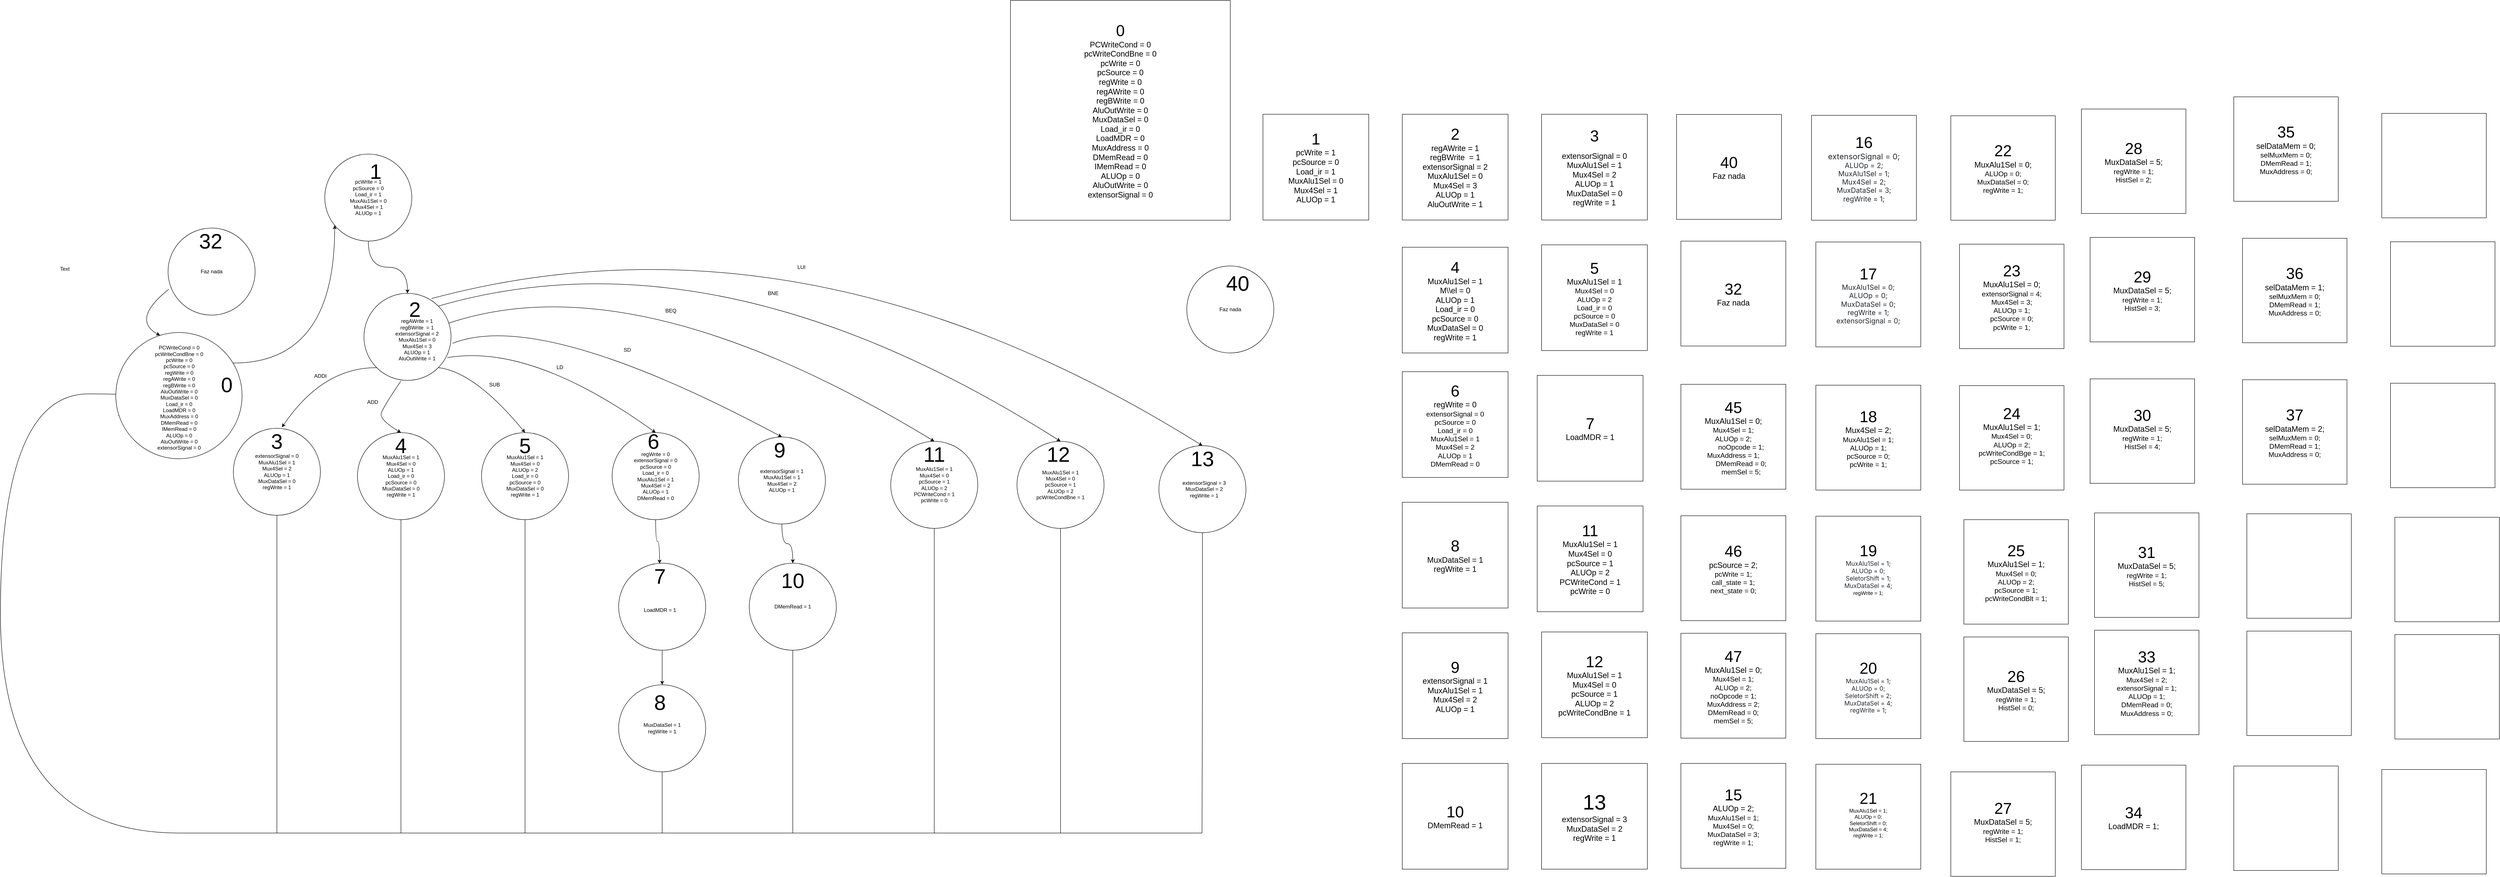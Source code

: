 <mxfile version="12.0.2" type="github" pages="1"><diagram id="GfeI7cuvr8lTpVwYaljc" name="Page-1"><mxGraphModel dx="21137" dy="20538" grid="1" gridSize="10" guides="1" tooltips="1" connect="1" arrows="1" fold="1" page="1" pageScale="1" pageWidth="10000" pageHeight="10000" math="0" shadow="0"><root><mxCell id="0"/><mxCell id="1" parent="0"/><mxCell id="d9og7OVKcXwd_7SsplYN-1" value="Faz nada" style="ellipse;whiteSpace=wrap;html=1;aspect=fixed;" parent="1" vertex="1"><mxGeometry x="-16845" y="-18110" width="200" height="200" as="geometry"/></mxCell><mxCell id="d9og7OVKcXwd_7SsplYN-5" value="" style="ellipse;whiteSpace=wrap;html=1;aspect=fixed;" parent="1" vertex="1"><mxGeometry x="-16395" y="-17960" width="200" height="200" as="geometry"/></mxCell><mxCell id="d9og7OVKcXwd_7SsplYN-6" value="regAWrite = 1&lt;br&gt;regBWrite&amp;nbsp; = 1&lt;br&gt;extensorSignal = 2&lt;br&gt;MuxAlu1Sel = 0&lt;br&gt;Mux4Sel = 3&lt;br&gt;ALUOp = 1&lt;br&gt;AluOutWrite = 1" style="text;html=1;strokeColor=none;fillColor=none;align=center;verticalAlign=middle;whiteSpace=wrap;rounded=0;" parent="1" vertex="1"><mxGeometry x="-16388" y="-17883" width="230" height="60" as="geometry"/></mxCell><mxCell id="rIyu8N0kJeQWH02tw2EZ-1" style="edgeStyle=orthogonalEdgeStyle;rounded=0;orthogonalLoop=1;jettySize=auto;html=1;endArrow=none;endFill=0;" parent="1" source="d9og7OVKcXwd_7SsplYN-7" edge="1"><mxGeometry relative="1" as="geometry"><mxPoint x="-16595" y="-16720" as="targetPoint"/></mxGeometry></mxCell><mxCell id="d9og7OVKcXwd_7SsplYN-7" value="" style="ellipse;whiteSpace=wrap;html=1;aspect=fixed;" parent="1" vertex="1"><mxGeometry x="-16695" y="-17650" width="200" height="200" as="geometry"/></mxCell><mxCell id="d9og7OVKcXwd_7SsplYN-8" value="extensorSignal = 0&lt;br&gt;MuxAlu1Sel = 1&lt;br&gt;Mux4Sel = 2&lt;br&gt;ALUOp = 1&lt;br&gt;MuxDataSel = 0&lt;br&gt;regWrite = 1" style="text;html=1;strokeColor=none;fillColor=none;align=center;verticalAlign=middle;whiteSpace=wrap;rounded=0;" parent="1" vertex="1"><mxGeometry x="-16710" y="-17580" width="230" height="60" as="geometry"/></mxCell><mxCell id="rIyu8N0kJeQWH02tw2EZ-2" style="edgeStyle=orthogonalEdgeStyle;rounded=0;orthogonalLoop=1;jettySize=auto;html=1;endArrow=none;endFill=0;" parent="1" source="d9og7OVKcXwd_7SsplYN-9" edge="1"><mxGeometry relative="1" as="geometry"><mxPoint x="-16310" y="-16720" as="targetPoint"/></mxGeometry></mxCell><mxCell id="d9og7OVKcXwd_7SsplYN-9" value="" style="ellipse;whiteSpace=wrap;html=1;aspect=fixed;" parent="1" vertex="1"><mxGeometry x="-16410" y="-17640" width="200" height="200" as="geometry"/></mxCell><mxCell id="d9og7OVKcXwd_7SsplYN-10" value="MuxAlu1Sel = 1&lt;br&gt;Mux4Sel = 0&lt;br&gt;ALUOp = 1&lt;br&gt;Load_ir = 0&lt;br&gt;pcSource = 0&lt;br&gt;MuxDataSel = 0&lt;br&gt;regWrite = 1" style="text;html=1;strokeColor=none;fillColor=none;align=center;verticalAlign=middle;whiteSpace=wrap;rounded=0;" parent="1" vertex="1"><mxGeometry x="-16425" y="-17570" width="230" height="60" as="geometry"/></mxCell><mxCell id="rIyu8N0kJeQWH02tw2EZ-3" style="edgeStyle=orthogonalEdgeStyle;rounded=0;orthogonalLoop=1;jettySize=auto;html=1;exitX=0.5;exitY=1;exitDx=0;exitDy=0;endArrow=none;endFill=0;" parent="1" source="d9og7OVKcXwd_7SsplYN-11" edge="1"><mxGeometry relative="1" as="geometry"><mxPoint x="-16025" y="-16720" as="targetPoint"/></mxGeometry></mxCell><mxCell id="d9og7OVKcXwd_7SsplYN-11" value="" style="ellipse;whiteSpace=wrap;html=1;aspect=fixed;" parent="1" vertex="1"><mxGeometry x="-16125" y="-17640" width="200" height="200" as="geometry"/></mxCell><mxCell id="d9og7OVKcXwd_7SsplYN-12" value="MuxAlu1Sel = 1&lt;br&gt;Mux4Sel = 0&lt;br&gt;ALUOp = 2&lt;br&gt;Load_ir = 0&lt;br&gt;pcSource = 0&lt;br&gt;MuxDataSel = 0&lt;br&gt;regWrite = 1" style="text;html=1;strokeColor=none;fillColor=none;align=center;verticalAlign=middle;whiteSpace=wrap;rounded=0;" parent="1" vertex="1"><mxGeometry x="-16140" y="-17570" width="230" height="60" as="geometry"/></mxCell><mxCell id="d9og7OVKcXwd_7SsplYN-13" value="" style="ellipse;whiteSpace=wrap;html=1;aspect=fixed;" parent="1" vertex="1"><mxGeometry x="-15825" y="-17640" width="200" height="200" as="geometry"/></mxCell><mxCell id="d9og7OVKcXwd_7SsplYN-14" value="regWrite = 0&lt;br&gt;extensorSignal = 0&lt;br&gt;pcSource = 0&lt;br&gt;Load_ir = 0&lt;br&gt;MuxAlu1Sel = 1&lt;br&gt;Mux4Sel = 2&lt;br&gt;ALUOp = 1&lt;br&gt;DMemRead = 0" style="text;html=1;strokeColor=none;fillColor=none;align=center;verticalAlign=middle;whiteSpace=wrap;rounded=0;" parent="1" vertex="1"><mxGeometry x="-15840" y="-17570" width="230" height="60" as="geometry"/></mxCell><mxCell id="rIyu8N0kJeQWH02tw2EZ-14" style="edgeStyle=orthogonalEdgeStyle;rounded=0;orthogonalLoop=1;jettySize=auto;html=1;exitX=0.5;exitY=1;exitDx=0;exitDy=0;entryX=0.5;entryY=0;entryDx=0;entryDy=0;endArrow=classic;endFill=1;strokeColor=#000000;" parent="1" source="d9og7OVKcXwd_7SsplYN-15" target="d9og7OVKcXwd_7SsplYN-17" edge="1"><mxGeometry relative="1" as="geometry"/></mxCell><mxCell id="d9og7OVKcXwd_7SsplYN-15" value="" style="ellipse;whiteSpace=wrap;html=1;aspect=fixed;" parent="1" vertex="1"><mxGeometry x="-15810" y="-17340" width="200" height="200" as="geometry"/></mxCell><mxCell id="d9og7OVKcXwd_7SsplYN-16" value="&lt;br&gt;LoadMDR = 1" style="text;html=1;strokeColor=none;fillColor=none;align=center;verticalAlign=middle;whiteSpace=wrap;rounded=0;" parent="1" vertex="1"><mxGeometry x="-15830" y="-17270" width="230" height="60" as="geometry"/></mxCell><mxCell id="rIyu8N0kJeQWH02tw2EZ-4" style="edgeStyle=orthogonalEdgeStyle;rounded=0;orthogonalLoop=1;jettySize=auto;html=1;exitX=0.5;exitY=1;exitDx=0;exitDy=0;endArrow=none;endFill=0;" parent="1" source="d9og7OVKcXwd_7SsplYN-17" edge="1"><mxGeometry relative="1" as="geometry"><mxPoint x="-15710" y="-16720" as="targetPoint"/></mxGeometry></mxCell><mxCell id="d9og7OVKcXwd_7SsplYN-17" value="" style="ellipse;whiteSpace=wrap;html=1;aspect=fixed;" parent="1" vertex="1"><mxGeometry x="-15810" y="-17060.588" width="200" height="200" as="geometry"/></mxCell><mxCell id="d9og7OVKcXwd_7SsplYN-18" value="MuxDataSel = 1&lt;br&gt;regWrite = 1" style="text;html=1;strokeColor=none;fillColor=none;align=center;verticalAlign=middle;whiteSpace=wrap;rounded=0;" parent="1" vertex="1"><mxGeometry x="-15825" y="-16990.588" width="230" height="60" as="geometry"/></mxCell><mxCell id="d9og7OVKcXwd_7SsplYN-19" value="" style="ellipse;whiteSpace=wrap;html=1;aspect=fixed;" parent="1" vertex="1"><mxGeometry x="-15535" y="-17630" width="200" height="200" as="geometry"/></mxCell><mxCell id="d9og7OVKcXwd_7SsplYN-20" value="extensorSignal = 1&lt;br&gt;MuxAlu1Sel = 1&lt;br&gt;Mux4Sel = 2&lt;br&gt;ALUOp = 1" style="text;html=1;strokeColor=none;fillColor=none;align=center;verticalAlign=middle;whiteSpace=wrap;rounded=0;" parent="1" vertex="1"><mxGeometry x="-15550" y="-17560" width="230" height="60" as="geometry"/></mxCell><mxCell id="rIyu8N0kJeQWH02tw2EZ-5" style="edgeStyle=orthogonalEdgeStyle;rounded=0;orthogonalLoop=1;jettySize=auto;html=1;exitX=0.5;exitY=1;exitDx=0;exitDy=0;endArrow=none;endFill=0;" parent="1" source="d9og7OVKcXwd_7SsplYN-22" edge="1"><mxGeometry relative="1" as="geometry"><mxPoint x="-15410" y="-16720" as="targetPoint"/></mxGeometry></mxCell><mxCell id="d9og7OVKcXwd_7SsplYN-22" value="" style="ellipse;whiteSpace=wrap;html=1;aspect=fixed;" parent="1" vertex="1"><mxGeometry x="-15510" y="-17340" width="200" height="200" as="geometry"/></mxCell><mxCell id="d9og7OVKcXwd_7SsplYN-23" value="DMemRead = 1" style="text;html=1;strokeColor=none;fillColor=none;align=center;verticalAlign=middle;whiteSpace=wrap;rounded=0;" parent="1" vertex="1"><mxGeometry x="-15525" y="-17270" width="230" height="60" as="geometry"/></mxCell><mxCell id="rIyu8N0kJeQWH02tw2EZ-6" style="edgeStyle=orthogonalEdgeStyle;rounded=0;orthogonalLoop=1;jettySize=auto;html=1;exitX=0.5;exitY=1;exitDx=0;exitDy=0;endArrow=none;endFill=0;" parent="1" source="d9og7OVKcXwd_7SsplYN-24" edge="1"><mxGeometry relative="1" as="geometry"><mxPoint x="-15085" y="-16720" as="targetPoint"/></mxGeometry></mxCell><mxCell id="d9og7OVKcXwd_7SsplYN-24" value="" style="ellipse;whiteSpace=wrap;html=1;aspect=fixed;" parent="1" vertex="1"><mxGeometry x="-15185" y="-17620" width="200" height="200" as="geometry"/></mxCell><mxCell id="d9og7OVKcXwd_7SsplYN-25" value="MuxAlu1Sel = 1&lt;br&gt;Mux4Sel = 0&lt;br&gt;pcSource = 1&lt;br&gt;ALUOp = 2&lt;br&gt;PCWriteCond = 1&lt;br&gt;pcWrite = 0" style="text;html=1;strokeColor=none;fillColor=none;align=center;verticalAlign=middle;whiteSpace=wrap;rounded=0;" parent="1" vertex="1"><mxGeometry x="-15200" y="-17550" width="230" height="60" as="geometry"/></mxCell><mxCell id="rIyu8N0kJeQWH02tw2EZ-7" style="edgeStyle=orthogonalEdgeStyle;rounded=0;orthogonalLoop=1;jettySize=auto;html=1;exitX=0.5;exitY=1;exitDx=0;exitDy=0;endArrow=none;endFill=0;" parent="1" source="d9og7OVKcXwd_7SsplYN-28" edge="1"><mxGeometry relative="1" as="geometry"><mxPoint x="-14795" y="-16720" as="targetPoint"/></mxGeometry></mxCell><mxCell id="d9og7OVKcXwd_7SsplYN-28" value="" style="ellipse;whiteSpace=wrap;html=1;aspect=fixed;" parent="1" vertex="1"><mxGeometry x="-14895" y="-17620" width="200" height="200" as="geometry"/></mxCell><mxCell id="d9og7OVKcXwd_7SsplYN-29" value="MuxAlu1Sel = 1&lt;br&gt;Mux4Sel = 0&lt;br&gt;pcSource = 1&lt;br&gt;ALUOp = 2&lt;br&gt;pcWriteCondBne = 1" style="text;html=1;strokeColor=none;fillColor=none;align=center;verticalAlign=middle;whiteSpace=wrap;rounded=0;" parent="1" vertex="1"><mxGeometry x="-14910" y="-17550" width="230" height="60" as="geometry"/></mxCell><mxCell id="rIyu8N0kJeQWH02tw2EZ-8" style="edgeStyle=orthogonalEdgeStyle;rounded=0;orthogonalLoop=1;jettySize=auto;html=1;exitX=0.5;exitY=1;exitDx=0;exitDy=0;strokeColor=#000000;endArrow=none;endFill=0;" parent="1" source="d9og7OVKcXwd_7SsplYN-30" edge="1"><mxGeometry relative="1" as="geometry"><mxPoint x="-14470" y="-16720" as="targetPoint"/></mxGeometry></mxCell><mxCell id="d9og7OVKcXwd_7SsplYN-30" value="" style="ellipse;whiteSpace=wrap;html=1;aspect=fixed;" parent="1" vertex="1"><mxGeometry x="-14569" y="-17610" width="200" height="200" as="geometry"/></mxCell><mxCell id="d9og7OVKcXwd_7SsplYN-31" value="extensorSignal = 3&lt;br&gt;MuxDataSel = 2&lt;br&gt;regWrite = 1" style="text;html=1;strokeColor=none;fillColor=none;align=center;verticalAlign=middle;whiteSpace=wrap;rounded=0;" parent="1" vertex="1"><mxGeometry x="-14580" y="-17540" width="230" height="60" as="geometry"/></mxCell><mxCell id="d9og7OVKcXwd_7SsplYN-33" value="" style="curved=1;endArrow=classic;html=1;entryX=0.35;entryY=0.023;entryDx=0;entryDy=0;exitX=0.008;exitY=0.703;exitDx=0;exitDy=0;exitPerimeter=0;entryPerimeter=0;" parent="1" source="d9og7OVKcXwd_7SsplYN-1" target="nRCjjh31j5GQXa6A2hLf-1" edge="1"><mxGeometry width="50" height="50" relative="1" as="geometry"><mxPoint x="-16650.01" y="-17977" as="sourcePoint"/><mxPoint x="-16600" y="-17990" as="targetPoint"/><Array as="points"><mxPoint x="-16930" y="-17900"/></Array></mxGeometry></mxCell><mxCell id="d9og7OVKcXwd_7SsplYN-34" value="" style="curved=1;endArrow=classic;html=1;exitX=0;exitY=1;exitDx=0;exitDy=0;entryX=0.558;entryY=-0.011;entryDx=0;entryDy=0;entryPerimeter=0;" parent="1" source="d9og7OVKcXwd_7SsplYN-5" target="d9og7OVKcXwd_7SsplYN-7" edge="1"><mxGeometry width="50" height="50" relative="1" as="geometry"><mxPoint x="-16490" y="-17740" as="sourcePoint"/><mxPoint x="-16440" y="-17790" as="targetPoint"/><Array as="points"><mxPoint x="-16490" y="-17790"/></Array></mxGeometry></mxCell><mxCell id="d9og7OVKcXwd_7SsplYN-35" value="ADDI" style="text;html=1;strokeColor=none;fillColor=none;align=center;verticalAlign=middle;whiteSpace=wrap;rounded=0;" parent="1" vertex="1"><mxGeometry x="-16515" y="-17780" width="40" height="20" as="geometry"/></mxCell><mxCell id="d9og7OVKcXwd_7SsplYN-36" value="" style="curved=1;endArrow=classic;html=1;exitX=0.423;exitY=1.009;exitDx=0;exitDy=0;exitPerimeter=0;entryX=0.5;entryY=0;entryDx=0;entryDy=0;" parent="1" source="d9og7OVKcXwd_7SsplYN-5" target="d9og7OVKcXwd_7SsplYN-9" edge="1"><mxGeometry width="50" height="50" relative="1" as="geometry"><mxPoint x="-16310" y="-17660" as="sourcePoint"/><mxPoint x="-16260" y="-17710" as="targetPoint"/><Array as="points"><mxPoint x="-16350" y="-17700"/><mxPoint x="-16360" y="-17670"/></Array></mxGeometry></mxCell><mxCell id="d9og7OVKcXwd_7SsplYN-37" value="ADD" style="text;html=1;strokeColor=none;fillColor=none;align=center;verticalAlign=middle;whiteSpace=wrap;rounded=0;" parent="1" vertex="1"><mxGeometry x="-16395" y="-17720" width="40" height="20" as="geometry"/></mxCell><mxCell id="d9og7OVKcXwd_7SsplYN-38" value="" style="curved=1;endArrow=classic;html=1;exitX=1;exitY=1;exitDx=0;exitDy=0;entryX=0.5;entryY=0;entryDx=0;entryDy=0;" parent="1" source="d9og7OVKcXwd_7SsplYN-5" target="d9og7OVKcXwd_7SsplYN-11" edge="1"><mxGeometry width="50" height="50" relative="1" as="geometry"><mxPoint x="-16016.211" y="-17779.289" as="sourcePoint"/><mxPoint x="-16233.9" y="-17642.2" as="targetPoint"/><Array as="points"><mxPoint x="-16140.5" y="-17780"/></Array></mxGeometry></mxCell><mxCell id="d9og7OVKcXwd_7SsplYN-41" value="SUB" style="text;html=1;strokeColor=none;fillColor=none;align=center;verticalAlign=middle;whiteSpace=wrap;rounded=0;" parent="1" vertex="1"><mxGeometry x="-16115" y="-17760" width="40" height="20" as="geometry"/></mxCell><mxCell id="d9og7OVKcXwd_7SsplYN-42" value="" style="curved=1;endArrow=classic;html=1;exitX=0.958;exitY=0.739;exitDx=0;exitDy=0;entryX=0.5;entryY=0;entryDx=0;entryDy=0;exitPerimeter=0;" parent="1" source="d9og7OVKcXwd_7SsplYN-5" target="d9og7OVKcXwd_7SsplYN-13" edge="1"><mxGeometry width="50" height="50" relative="1" as="geometry"><mxPoint x="-16094.789" y="-17854.789" as="sourcePoint"/><mxPoint x="-15895.5" y="-17705.5" as="targetPoint"/><Array as="points"><mxPoint x="-16011" y="-17845.5"/></Array></mxGeometry></mxCell><mxCell id="d9og7OVKcXwd_7SsplYN-43" value="LD" style="text;html=1;strokeColor=none;fillColor=none;align=center;verticalAlign=middle;whiteSpace=wrap;rounded=0;" parent="1" vertex="1"><mxGeometry x="-15965" y="-17800" width="40" height="20" as="geometry"/></mxCell><mxCell id="d9og7OVKcXwd_7SsplYN-44" value="" style="curved=1;endArrow=classic;html=1;exitX=1.017;exitY=0.574;exitDx=0;exitDy=0;entryX=0.5;entryY=0;entryDx=0;entryDy=0;exitPerimeter=0;" parent="1" source="d9og7OVKcXwd_7SsplYN-5" target="d9og7OVKcXwd_7SsplYN-19" edge="1"><mxGeometry width="50" height="50" relative="1" as="geometry"><mxPoint x="-16179.9" y="-17892.2" as="sourcePoint"/><mxPoint x="-15701.5" y="-17720" as="targetPoint"/><Array as="points"><mxPoint x="-15987.5" y="-17925.5"/></Array></mxGeometry></mxCell><mxCell id="d9og7OVKcXwd_7SsplYN-47" value="SD" style="text;html=1;strokeColor=none;fillColor=none;align=center;verticalAlign=middle;whiteSpace=wrap;rounded=0;" parent="1" vertex="1"><mxGeometry x="-15810" y="-17840" width="40" height="20" as="geometry"/></mxCell><mxCell id="d9og7OVKcXwd_7SsplYN-48" value="" style="curved=1;endArrow=classic;html=1;entryX=0.5;entryY=0;entryDx=0;entryDy=0;" parent="1" source="d9og7OVKcXwd_7SsplYN-5" target="d9og7OVKcXwd_7SsplYN-24" edge="1"><mxGeometry width="50" height="50" relative="1" as="geometry"><mxPoint x="-15973.1" y="-17955.2" as="sourcePoint"/><mxPoint x="-15216.5" y="-17740" as="targetPoint"/><Array as="points"><mxPoint x="-15769" y="-18035.5"/></Array></mxGeometry></mxCell><mxCell id="d9og7OVKcXwd_7SsplYN-49" value="BEQ" style="text;html=1;strokeColor=none;fillColor=none;align=center;verticalAlign=middle;whiteSpace=wrap;rounded=0;" parent="1" vertex="1"><mxGeometry x="-15710" y="-17930" width="40" height="20" as="geometry"/></mxCell><mxCell id="d9og7OVKcXwd_7SsplYN-50" value="" style="curved=1;endArrow=classic;html=1;entryX=0.5;entryY=0;entryDx=0;entryDy=0;exitX=1;exitY=0;exitDx=0;exitDy=0;" parent="1" source="d9og7OVKcXwd_7SsplYN-5" target="d9og7OVKcXwd_7SsplYN-28" edge="1"><mxGeometry width="50" height="50" relative="1" as="geometry"><mxPoint x="-16010.06" y="-17973.406" as="sourcePoint"/><mxPoint x="-14895" y="-17702" as="targetPoint"/><Array as="points"><mxPoint x="-15579" y="-18117.5"/></Array></mxGeometry></mxCell><mxCell id="d9og7OVKcXwd_7SsplYN-51" value="" style="curved=1;endArrow=classic;html=1;entryX=0.5;entryY=0;entryDx=0;entryDy=0;exitX=0.775;exitY=0.06;exitDx=0;exitDy=0;exitPerimeter=0;" parent="1" source="d9og7OVKcXwd_7SsplYN-5" target="d9og7OVKcXwd_7SsplYN-30" edge="1"><mxGeometry width="50" height="50" relative="1" as="geometry"><mxPoint x="-16024.789" y="-17991.711" as="sourcePoint"/><mxPoint x="-14595.5" y="-17681" as="targetPoint"/><Array as="points"><mxPoint x="-15379.5" y="-18178.5"/></Array></mxGeometry></mxCell><mxCell id="d9og7OVKcXwd_7SsplYN-52" value="BNE" style="text;html=1;strokeColor=none;fillColor=none;align=center;verticalAlign=middle;whiteSpace=wrap;rounded=0;" parent="1" vertex="1"><mxGeometry x="-15475" y="-17970" width="40" height="20" as="geometry"/></mxCell><mxCell id="d9og7OVKcXwd_7SsplYN-53" value="LUI" style="text;html=1;strokeColor=none;fillColor=none;align=center;verticalAlign=middle;whiteSpace=wrap;rounded=0;" parent="1" vertex="1"><mxGeometry x="-15410" y="-18030" width="40" height="20" as="geometry"/></mxCell><mxCell id="d9og7OVKcXwd_7SsplYN-54" value="" style="endArrow=classic;html=1;exitX=0.5;exitY=1;exitDx=0;exitDy=0;entryX=0.47;entryY=0.005;entryDx=0;entryDy=0;entryPerimeter=0;edgeStyle=orthogonalEdgeStyle;curved=1;" parent="1" source="d9og7OVKcXwd_7SsplYN-13" target="d9og7OVKcXwd_7SsplYN-15" edge="1"><mxGeometry width="50" height="50" relative="1" as="geometry"><mxPoint x="-15740" y="-17360" as="sourcePoint"/><mxPoint x="-15690" y="-17410" as="targetPoint"/></mxGeometry></mxCell><mxCell id="d9og7OVKcXwd_7SsplYN-56" value="" style="endArrow=classic;html=1;exitX=0.5;exitY=1;exitDx=0;exitDy=0;entryX=0.5;entryY=0;entryDx=0;entryDy=0;edgeStyle=orthogonalEdgeStyle;curved=1;" parent="1" source="d9og7OVKcXwd_7SsplYN-19" target="d9og7OVKcXwd_7SsplYN-22" edge="1"><mxGeometry width="50" height="50" relative="1" as="geometry"><mxPoint x="-15691" y="-17406" as="sourcePoint"/><mxPoint x="-15687" y="-17305" as="targetPoint"/></mxGeometry></mxCell><mxCell id="rIyu8N0kJeQWH02tw2EZ-11" value="" style="endArrow=none;html=1;edgeStyle=orthogonalEdgeStyle;curved=1;" parent="1" edge="1"><mxGeometry width="50" height="50" relative="1" as="geometry"><mxPoint x="-16820" y="-16720" as="sourcePoint"/><mxPoint x="-14470" y="-16720" as="targetPoint"/></mxGeometry></mxCell><mxCell id="rIyu8N0kJeQWH02tw2EZ-15" value="" style="endArrow=classic;html=1;strokeColor=#000000;edgeStyle=orthogonalEdgeStyle;curved=1;entryX=0.019;entryY=0.657;entryDx=0;entryDy=0;entryPerimeter=0;" parent="1" target="nRCjjh31j5GQXa6A2hLf-1" edge="1"><mxGeometry width="50" height="50" relative="1" as="geometry"><mxPoint x="-16820" y="-16720" as="sourcePoint"/><mxPoint x="-16900" y="-17640" as="targetPoint"/><Array as="points"><mxPoint x="-17230" y="-16720"/><mxPoint x="-17230" y="-17729"/><mxPoint x="-16826" y="-17729"/></Array></mxGeometry></mxCell><mxCell id="nRCjjh31j5GQXa6A2hLf-2" style="edgeStyle=orthogonalEdgeStyle;rounded=0;orthogonalLoop=1;jettySize=auto;html=1;entryX=0.114;entryY=0.818;entryDx=0;entryDy=0;curved=1;entryPerimeter=0;exitX=0.93;exitY=0.242;exitDx=0;exitDy=0;exitPerimeter=0;" parent="1" source="nRCjjh31j5GQXa6A2hLf-1" target="mLz3LrUQAPTVF4mWRaCN-18" edge="1"><mxGeometry relative="1" as="geometry"/></mxCell><mxCell id="nRCjjh31j5GQXa6A2hLf-1" value="" style="ellipse;whiteSpace=wrap;html=1;aspect=fixed;" parent="1" vertex="1"><mxGeometry x="-16965" y="-17870" width="290" height="290" as="geometry"/></mxCell><mxCell id="nRCjjh31j5GQXa6A2hLf-3" value="PCWriteCond = 0&lt;br&gt;pcWriteCondBne = 0&lt;br&gt;pcWrite = 0&lt;br&gt;pcSource = 0&lt;br&gt;regWrite = 0&lt;br&gt;regAWrite = 0&lt;br&gt;regBWrite = 0&lt;br&gt;AluOutWrite = 0&lt;br&gt;MuxDataSel = 0&lt;br&gt;Load_ir = 0&lt;br&gt;LoadMDR = 0&lt;br&gt;MuxAddress = 0&lt;br&gt;DMemRead = 0&lt;br&gt;IMemRead = 0&lt;br&gt;ALUOp = 0&lt;br&gt;AluOutWrite = 0&lt;br&gt;extensorSignal = 0" style="text;html=1;strokeColor=none;fillColor=none;align=center;verticalAlign=middle;whiteSpace=wrap;rounded=0;" parent="1" vertex="1"><mxGeometry x="-16892.5" y="-17730" width="145" height="20" as="geometry"/></mxCell><mxCell id="mLz3LrUQAPTVF4mWRaCN-5" value="&lt;font style=&quot;font-size: 48px&quot;&gt;3&lt;/font&gt;" style="text;html=1;strokeColor=none;fillColor=none;align=center;verticalAlign=middle;whiteSpace=wrap;rounded=0;" parent="1" vertex="1"><mxGeometry x="-16615" y="-17630" width="40" height="20" as="geometry"/></mxCell><mxCell id="mLz3LrUQAPTVF4mWRaCN-6" value="&lt;font style=&quot;font-size: 48px&quot;&gt;4&lt;/font&gt;" style="text;html=1;strokeColor=none;fillColor=none;align=center;verticalAlign=middle;whiteSpace=wrap;rounded=0;" parent="1" vertex="1"><mxGeometry x="-16330" y="-17620" width="40" height="20" as="geometry"/></mxCell><mxCell id="mLz3LrUQAPTVF4mWRaCN-7" value="&lt;font style=&quot;font-size: 48px&quot;&gt;5&lt;/font&gt;" style="text;html=1;strokeColor=none;fillColor=none;align=center;verticalAlign=middle;whiteSpace=wrap;rounded=0;" parent="1" vertex="1"><mxGeometry x="-16045" y="-17620" width="40" height="20" as="geometry"/></mxCell><mxCell id="mLz3LrUQAPTVF4mWRaCN-8" value="&lt;span style=&quot;font-size: 48px&quot;&gt;6&lt;/span&gt;" style="text;html=1;strokeColor=none;fillColor=none;align=center;verticalAlign=middle;whiteSpace=wrap;rounded=0;" parent="1" vertex="1"><mxGeometry x="-15750" y="-17630" width="40" height="20" as="geometry"/></mxCell><mxCell id="mLz3LrUQAPTVF4mWRaCN-9" value="&lt;span style=&quot;font-size: 48px&quot;&gt;9&lt;/span&gt;" style="text;html=1;strokeColor=none;fillColor=none;align=center;verticalAlign=middle;whiteSpace=wrap;rounded=0;" parent="1" vertex="1"><mxGeometry x="-15460" y="-17610" width="40" height="20" as="geometry"/></mxCell><mxCell id="mLz3LrUQAPTVF4mWRaCN-10" value="&lt;span style=&quot;font-size: 48px&quot;&gt;11&lt;/span&gt;" style="text;html=1;strokeColor=none;fillColor=none;align=center;verticalAlign=middle;whiteSpace=wrap;rounded=0;" parent="1" vertex="1"><mxGeometry x="-15105" y="-17600" width="40" height="20" as="geometry"/></mxCell><mxCell id="mLz3LrUQAPTVF4mWRaCN-11" value="&lt;span style=&quot;font-size: 48px&quot;&gt;12&lt;/span&gt;" style="text;html=1;strokeColor=none;fillColor=none;align=center;verticalAlign=middle;whiteSpace=wrap;rounded=0;" parent="1" vertex="1"><mxGeometry x="-14820" y="-17600" width="40" height="20" as="geometry"/></mxCell><mxCell id="mLz3LrUQAPTVF4mWRaCN-12" value="&lt;span style=&quot;font-size: 48px&quot;&gt;13&lt;/span&gt;" style="text;html=1;strokeColor=none;fillColor=none;align=center;verticalAlign=middle;whiteSpace=wrap;rounded=0;" parent="1" vertex="1"><mxGeometry x="-14489" y="-17590" width="40" height="20" as="geometry"/></mxCell><mxCell id="mLz3LrUQAPTVF4mWRaCN-13" value="&lt;span style=&quot;font-size: 48px&quot;&gt;7&lt;/span&gt;" style="text;html=1;strokeColor=none;fillColor=none;align=center;verticalAlign=middle;whiteSpace=wrap;rounded=0;" parent="1" vertex="1"><mxGeometry x="-15735" y="-17320" width="40" height="20" as="geometry"/></mxCell><mxCell id="mLz3LrUQAPTVF4mWRaCN-14" value="&lt;span style=&quot;font-size: 48px&quot;&gt;8&lt;/span&gt;" style="text;html=1;strokeColor=none;fillColor=none;align=center;verticalAlign=middle;whiteSpace=wrap;rounded=0;" parent="1" vertex="1"><mxGeometry x="-15735" y="-17030" width="40" height="20" as="geometry"/></mxCell><mxCell id="mLz3LrUQAPTVF4mWRaCN-15" value="&lt;span style=&quot;font-size: 48px&quot;&gt;10&lt;/span&gt;" style="text;html=1;strokeColor=none;fillColor=none;align=center;verticalAlign=middle;whiteSpace=wrap;rounded=0;" parent="1" vertex="1"><mxGeometry x="-15430" y="-17310" width="40" height="20" as="geometry"/></mxCell><mxCell id="mLz3LrUQAPTVF4mWRaCN-16" value="&lt;span style=&quot;font-size: 48px&quot;&gt;0&lt;/span&gt;" style="text;html=1;strokeColor=none;fillColor=none;align=center;verticalAlign=middle;whiteSpace=wrap;rounded=0;" parent="1" vertex="1"><mxGeometry x="-16730" y="-17760" width="40" height="20" as="geometry"/></mxCell><mxCell id="mLz3LrUQAPTVF4mWRaCN-17" value="&lt;span style=&quot;font-size: 48px&quot;&gt;32&lt;/span&gt;" style="text;html=1;strokeColor=none;fillColor=none;align=center;verticalAlign=middle;whiteSpace=wrap;rounded=0;" parent="1" vertex="1"><mxGeometry x="-16767" y="-18090" width="40" height="20" as="geometry"/></mxCell><mxCell id="mLz3LrUQAPTVF4mWRaCN-20" style="edgeStyle=orthogonalEdgeStyle;rounded=0;orthogonalLoop=1;jettySize=auto;html=1;entryX=0.5;entryY=0;entryDx=0;entryDy=0;curved=1;" parent="1" source="mLz3LrUQAPTVF4mWRaCN-18" target="d9og7OVKcXwd_7SsplYN-5" edge="1"><mxGeometry relative="1" as="geometry"/></mxCell><mxCell id="mLz3LrUQAPTVF4mWRaCN-18" value="" style="ellipse;whiteSpace=wrap;html=1;aspect=fixed;" parent="1" vertex="1"><mxGeometry x="-16485" y="-18280" width="200" height="200" as="geometry"/></mxCell><mxCell id="mLz3LrUQAPTVF4mWRaCN-19" value="pcWrite = 1&lt;br&gt;pcSource = 0&lt;br&gt;Load_ir = 1&lt;br&gt;MuxAlu1Sel = 0&lt;br&gt;Mux4Sel = 1&lt;br&gt;ALUOp = 1" style="text;html=1;strokeColor=none;fillColor=none;align=center;verticalAlign=middle;whiteSpace=wrap;rounded=0;" parent="1" vertex="1"><mxGeometry x="-16500" y="-18210" width="230" height="60" as="geometry"/></mxCell><mxCell id="mLz3LrUQAPTVF4mWRaCN-21" value="&lt;span style=&quot;font-size: 48px&quot;&gt;1&lt;/span&gt;" style="text;html=1;strokeColor=none;fillColor=none;align=center;verticalAlign=middle;whiteSpace=wrap;rounded=0;" parent="1" vertex="1"><mxGeometry x="-16388" y="-18250" width="40" height="20" as="geometry"/></mxCell><mxCell id="mLz3LrUQAPTVF4mWRaCN-22" value="&lt;span style=&quot;font-size: 48px&quot;&gt;2&lt;/span&gt;" style="text;html=1;strokeColor=none;fillColor=none;align=center;verticalAlign=middle;whiteSpace=wrap;rounded=0;" parent="1" vertex="1"><mxGeometry x="-16298" y="-17933" width="40" height="20" as="geometry"/></mxCell><mxCell id="e0AXkp45sy2Ry3DgqxkI-1" value="" style="ellipse;whiteSpace=wrap;html=1;aspect=fixed;" vertex="1" parent="1"><mxGeometry x="-14505" y="-18023" width="200" height="200" as="geometry"/></mxCell><mxCell id="e0AXkp45sy2Ry3DgqxkI-2" value="Faz nada" style="text;html=1;strokeColor=none;fillColor=none;align=center;verticalAlign=middle;whiteSpace=wrap;rounded=0;" vertex="1" parent="1"><mxGeometry x="-14520" y="-17953" width="230" height="60" as="geometry"/></mxCell><mxCell id="e0AXkp45sy2Ry3DgqxkI-3" value="&lt;span style=&quot;font-size: 48px&quot;&gt;40&lt;/span&gt;" style="text;html=1;strokeColor=none;fillColor=none;align=center;verticalAlign=middle;whiteSpace=wrap;rounded=0;" vertex="1" parent="1"><mxGeometry x="-14408" y="-17993" width="40" height="20" as="geometry"/></mxCell><mxCell id="e0AXkp45sy2Ry3DgqxkI-5" value="&lt;font&gt;&lt;span style=&quot;white-space: normal&quot;&gt;&lt;span style=&quot;font-size: 36px&quot;&gt;4&lt;/span&gt;&lt;br&gt;&lt;span style=&quot;font-size: 18px&quot;&gt;MuxAlu1Sel = 1&lt;/span&gt;&lt;/span&gt;&lt;br style=&quot;white-space: normal&quot;&gt;&lt;span style=&quot;font-size: 18px ; white-space: normal&quot;&gt;M\\\\el = 0&lt;/span&gt;&lt;br style=&quot;white-space: normal&quot;&gt;&lt;span style=&quot;font-size: 18px ; white-space: normal&quot;&gt;ALUOp = 1&lt;/span&gt;&lt;br style=&quot;white-space: normal&quot;&gt;&lt;span style=&quot;font-size: 18px ; white-space: normal&quot;&gt;Load_ir = 0&lt;/span&gt;&lt;br style=&quot;white-space: normal&quot;&gt;&lt;span style=&quot;font-size: 18px ; white-space: normal&quot;&gt;pcSource = 0&lt;/span&gt;&lt;br style=&quot;white-space: normal&quot;&gt;&lt;span style=&quot;font-size: 18px ; white-space: normal&quot;&gt;MuxDataSel = 0&lt;/span&gt;&lt;br style=&quot;white-space: normal&quot;&gt;&lt;span style=&quot;font-size: 18px ; white-space: normal&quot;&gt;regWrite = 1&lt;/span&gt;&lt;/font&gt;" style="whiteSpace=wrap;html=1;aspect=fixed;" vertex="1" parent="1"><mxGeometry x="-14010" y="-18066" width="243" height="243" as="geometry"/></mxCell><mxCell id="e0AXkp45sy2Ry3DgqxkI-6" value="&lt;span style=&quot;white-space: normal&quot;&gt;&lt;font style=&quot;font-size: 36px&quot;&gt;6&lt;/font&gt;&lt;br&gt;&lt;font style=&quot;font-size: 18px&quot;&gt;regWrite = 0&lt;/font&gt;&lt;/span&gt;&lt;font size=&quot;3&quot;&gt;&lt;br style=&quot;white-space: normal&quot;&gt;&lt;span style=&quot;white-space: normal&quot;&gt;extensorSignal = 0&lt;/span&gt;&lt;br style=&quot;white-space: normal&quot;&gt;&lt;span style=&quot;white-space: normal&quot;&gt;pcSource = 0&lt;/span&gt;&lt;br style=&quot;white-space: normal&quot;&gt;&lt;span style=&quot;white-space: normal&quot;&gt;Load_ir = 0&lt;/span&gt;&lt;br style=&quot;white-space: normal&quot;&gt;&lt;span style=&quot;white-space: normal&quot;&gt;MuxAlu1Sel = 1&lt;/span&gt;&lt;br style=&quot;white-space: normal&quot;&gt;&lt;span style=&quot;white-space: normal&quot;&gt;Mux4Sel = 2&lt;/span&gt;&lt;br style=&quot;white-space: normal&quot;&gt;&lt;span style=&quot;white-space: normal&quot;&gt;ALUOp = 1&lt;/span&gt;&lt;br style=&quot;white-space: normal&quot;&gt;&lt;span style=&quot;white-space: normal&quot;&gt;DMemRead = 0&lt;/span&gt;&lt;/font&gt;" style="whiteSpace=wrap;html=1;aspect=fixed;" vertex="1" parent="1"><mxGeometry x="-14010" y="-17780" width="243" height="243" as="geometry"/></mxCell><mxCell id="e0AXkp45sy2Ry3DgqxkI-7" value="&lt;span style=&quot;white-space: normal&quot;&gt;&lt;font style=&quot;font-size: 36px&quot;&gt;5&lt;/font&gt;&lt;br&gt;&lt;font style=&quot;font-size: 18px&quot;&gt;MuxAlu1Sel = 1&lt;/font&gt;&lt;/span&gt;&lt;font size=&quot;3&quot;&gt;&lt;br style=&quot;white-space: normal&quot;&gt;&lt;span style=&quot;white-space: normal&quot;&gt;Mux4Sel = 0&lt;/span&gt;&lt;br style=&quot;white-space: normal&quot;&gt;&lt;span style=&quot;white-space: normal&quot;&gt;ALUOp = 2&lt;/span&gt;&lt;br style=&quot;white-space: normal&quot;&gt;&lt;span style=&quot;white-space: normal&quot;&gt;Load_ir = 0&lt;/span&gt;&lt;br style=&quot;white-space: normal&quot;&gt;&lt;span style=&quot;white-space: normal&quot;&gt;pcSource = 0&lt;/span&gt;&lt;br style=&quot;white-space: normal&quot;&gt;&lt;span style=&quot;white-space: normal&quot;&gt;MuxDataSel = 0&lt;/span&gt;&lt;br style=&quot;white-space: normal&quot;&gt;&lt;span style=&quot;white-space: normal&quot;&gt;regWrite = 1&lt;/span&gt;&lt;/font&gt;" style="whiteSpace=wrap;html=1;aspect=fixed;" vertex="1" parent="1"><mxGeometry x="-13690" y="-18071.5" width="243" height="243" as="geometry"/></mxCell><mxCell id="e0AXkp45sy2Ry3DgqxkI-8" value="&lt;span style=&quot;font-size: 36px&quot;&gt;3&lt;br&gt;&lt;/span&gt;&lt;br&gt;&lt;font style=&quot;font-size: 18px&quot;&gt;extensorSignal = 0&lt;br&gt;MuxAlu1Sel = 1&lt;br&gt;Mux4Sel = 2&lt;br&gt;ALUOp = 1&lt;br&gt;MuxDataSel = 0&lt;br&gt;regWrite = 1&lt;/font&gt;" style="whiteSpace=wrap;html=1;aspect=fixed;" vertex="1" parent="1"><mxGeometry x="-13690" y="-18371.5" width="243" height="243" as="geometry"/></mxCell><mxCell id="e0AXkp45sy2Ry3DgqxkI-9" value="&lt;span style=&quot;white-space: normal&quot;&gt;&lt;font&gt;&lt;font style=&quot;font-size: 36px&quot;&gt;10&lt;/font&gt;&lt;br&gt;&lt;span style=&quot;font-size: 18px&quot;&gt;DMemRead = 1&lt;/span&gt;&lt;/font&gt;&lt;/span&gt;" style="whiteSpace=wrap;html=1;aspect=fixed;" vertex="1" parent="1"><mxGeometry x="-14010" y="-16880" width="243" height="243" as="geometry"/></mxCell><mxCell id="e0AXkp45sy2Ry3DgqxkI-10" value="&lt;font&gt;&lt;font style=&quot;font-size: 36px&quot;&gt;7&lt;/font&gt;&lt;br style=&quot;white-space: normal&quot;&gt;&lt;span style=&quot;font-size: 18px ; white-space: normal&quot;&gt;LoadMDR = 1&lt;/span&gt;&lt;/font&gt;" style="whiteSpace=wrap;html=1;aspect=fixed;" vertex="1" parent="1"><mxGeometry x="-13700" y="-17771.5" width="243" height="243" as="geometry"/></mxCell><mxCell id="e0AXkp45sy2Ry3DgqxkI-11" value="&lt;font&gt;&lt;span style=&quot;font-size: 36px&quot;&gt;1&lt;/span&gt;&lt;br&gt;&lt;font style=&quot;font-size: 18px&quot;&gt;pcWrite = 1&lt;br&gt;pcSource = 0&lt;br&gt;Load_ir = 1&lt;br&gt;MuxAlu1Sel = 0&lt;br&gt;Mux4Sel = 1&lt;br&gt;ALUOp = 1&lt;/font&gt;&lt;br&gt;&lt;/font&gt;" style="whiteSpace=wrap;html=1;aspect=fixed;" vertex="1" parent="1"><mxGeometry x="-14330" y="-18371.5" width="243" height="243" as="geometry"/></mxCell><mxCell id="e0AXkp45sy2Ry3DgqxkI-12" value="&lt;font&gt;&lt;span style=&quot;white-space: normal&quot;&gt;&lt;font style=&quot;font-size: 36px&quot;&gt;9&lt;/font&gt;&lt;br&gt;&lt;span style=&quot;font-size: 18px&quot;&gt;extensorSignal = 1&lt;/span&gt;&lt;/span&gt;&lt;br style=&quot;white-space: normal&quot;&gt;&lt;span style=&quot;font-size: 18px ; white-space: normal&quot;&gt;MuxAlu1Sel = 1&lt;/span&gt;&lt;br style=&quot;white-space: normal&quot;&gt;&lt;span style=&quot;font-size: 18px ; white-space: normal&quot;&gt;Mux4Sel = 2&lt;/span&gt;&lt;br style=&quot;white-space: normal&quot;&gt;&lt;span style=&quot;font-size: 18px ; white-space: normal&quot;&gt;ALUOp = 1&lt;/span&gt;&lt;/font&gt;" style="whiteSpace=wrap;html=1;aspect=fixed;" vertex="1" parent="1"><mxGeometry x="-14010" y="-17180" width="243" height="243" as="geometry"/></mxCell><mxCell id="e0AXkp45sy2Ry3DgqxkI-13" value="&lt;span style=&quot;font-size: 36px&quot;&gt;2&lt;/span&gt;&lt;br style=&quot;white-space: normal&quot;&gt;&lt;font style=&quot;font-size: 18px&quot;&gt;regAWrite = 1&lt;br&gt;regBWrite&amp;nbsp; = 1&lt;br&gt;extensorSignal = 2&lt;br&gt;MuxAlu1Sel = 0&lt;br&gt;Mux4Sel = 3&lt;br&gt;ALUOp = 1&lt;br&gt;AluOutWrite = 1&lt;/font&gt;" style="whiteSpace=wrap;html=1;aspect=fixed;" vertex="1" parent="1"><mxGeometry x="-14010" y="-18371.5" width="243" height="243" as="geometry"/></mxCell><mxCell id="e0AXkp45sy2Ry3DgqxkI-14" value="&lt;font&gt;&lt;span style=&quot;white-space: normal&quot;&gt;&lt;font style=&quot;font-size: 36px&quot;&gt;8&lt;/font&gt;&lt;br&gt;&lt;span style=&quot;font-size: 18px&quot;&gt;MuxDataSel = 1&lt;/span&gt;&lt;/span&gt;&lt;br style=&quot;white-space: normal&quot;&gt;&lt;span style=&quot;font-size: 18px ; white-space: normal&quot;&gt;regWrite = 1&lt;/span&gt;&lt;/font&gt;" style="whiteSpace=wrap;html=1;aspect=fixed;" vertex="1" parent="1"><mxGeometry x="-14010" y="-17480" width="243" height="243" as="geometry"/></mxCell><mxCell id="e0AXkp45sy2Ry3DgqxkI-15" value="&lt;font&gt;&lt;span style=&quot;font-size: 36px&quot;&gt;11&lt;/span&gt;&lt;br&gt;&lt;font style=&quot;font-size: 18px&quot;&gt;MuxAlu1Sel = 1&lt;br&gt;Mux4Sel = 0&lt;br&gt;pcSource = 1&lt;br&gt;ALUOp = 2&lt;br&gt;PCWriteCond = 1&lt;br&gt;pcWrite = 0&lt;/font&gt;&lt;br&gt;&lt;/font&gt;" style="whiteSpace=wrap;html=1;aspect=fixed;" vertex="1" parent="1"><mxGeometry x="-13700" y="-17471.5" width="243" height="243" as="geometry"/></mxCell><mxCell id="e0AXkp45sy2Ry3DgqxkI-16" value="&lt;font&gt;&lt;font&gt;&lt;font style=&quot;font-size: 36px&quot;&gt;12&lt;/font&gt;&lt;br&gt;&lt;span style=&quot;font-size: 18px&quot;&gt;MuxAlu1Sel = 1&lt;/span&gt;&lt;br&gt;&lt;span style=&quot;font-size: 18px&quot;&gt;Mux4Sel = 0&lt;/span&gt;&lt;br&gt;&lt;span style=&quot;font-size: 18px&quot;&gt;pcSource = 1&lt;/span&gt;&lt;br&gt;&lt;span style=&quot;font-size: 18px&quot;&gt;ALUOp = 2&lt;/span&gt;&lt;br&gt;&lt;span style=&quot;font-size: 18px&quot;&gt;pcWriteCondBne = 1&lt;/span&gt;&lt;/font&gt;&lt;br&gt;&lt;/font&gt;" style="whiteSpace=wrap;html=1;aspect=fixed;" vertex="1" parent="1"><mxGeometry x="-13690" y="-17182" width="243" height="243" as="geometry"/></mxCell><mxCell id="e0AXkp45sy2Ry3DgqxkI-18" value="&lt;font&gt;&lt;font&gt;&lt;font style=&quot;font-size: 48px&quot;&gt;13&lt;/font&gt;&lt;br&gt;&lt;span style=&quot;font-size: 18px&quot;&gt;extensorSignal = 3&lt;/span&gt;&lt;br&gt;&lt;span style=&quot;font-size: 18px&quot;&gt;MuxDataSel = 2&lt;/span&gt;&lt;br&gt;&lt;span style=&quot;font-size: 18px&quot;&gt;regWrite = 1&lt;/span&gt;&lt;/font&gt;&lt;br&gt;&lt;/font&gt;" style="whiteSpace=wrap;html=1;aspect=fixed;" vertex="1" parent="1"><mxGeometry x="-13690" y="-16880" width="243" height="243" as="geometry"/></mxCell><mxCell id="e0AXkp45sy2Ry3DgqxkI-19" value="&lt;font&gt;&lt;font&gt;&lt;font style=&quot;font-size: 36px&quot;&gt;0&lt;/font&gt;&lt;br&gt;&lt;span style=&quot;font-size: 18px&quot;&gt;PCWriteCond = 0&lt;/span&gt;&lt;br&gt;&lt;span style=&quot;font-size: 18px&quot;&gt;pcWriteCondBne = 0&lt;/span&gt;&lt;br&gt;&lt;span style=&quot;font-size: 18px&quot;&gt;pcWrite = 0&lt;/span&gt;&lt;br&gt;&lt;span style=&quot;font-size: 18px&quot;&gt;pcSource = 0&lt;/span&gt;&lt;br&gt;&lt;span style=&quot;font-size: 18px&quot;&gt;regWrite = 0&lt;/span&gt;&lt;br&gt;&lt;span style=&quot;font-size: 18px&quot;&gt;regAWrite = 0&lt;/span&gt;&lt;br&gt;&lt;span style=&quot;font-size: 18px&quot;&gt;regBWrite = 0&lt;/span&gt;&lt;br&gt;&lt;span style=&quot;font-size: 18px&quot;&gt;AluOutWrite = 0&lt;/span&gt;&lt;br&gt;&lt;span style=&quot;font-size: 18px&quot;&gt;MuxDataSel = 0&lt;/span&gt;&lt;br&gt;&lt;span style=&quot;font-size: 18px&quot;&gt;Load_ir = 0&lt;/span&gt;&lt;br&gt;&lt;span style=&quot;font-size: 18px&quot;&gt;LoadMDR = 0&lt;/span&gt;&lt;br&gt;&lt;span style=&quot;font-size: 18px&quot;&gt;MuxAddress = 0&lt;/span&gt;&lt;br&gt;&lt;span style=&quot;font-size: 18px&quot;&gt;DMemRead = 0&lt;/span&gt;&lt;br&gt;&lt;span style=&quot;font-size: 18px&quot;&gt;IMemRead = 0&lt;/span&gt;&lt;br&gt;&lt;span style=&quot;font-size: 18px&quot;&gt;ALUOp = 0&lt;/span&gt;&lt;br&gt;&lt;span style=&quot;font-size: 18px&quot;&gt;AluOutWrite = 0&lt;/span&gt;&lt;br&gt;&lt;span style=&quot;font-size: 18px&quot;&gt;extensorSignal = 0&lt;/span&gt;&lt;/font&gt;&lt;br&gt;&lt;/font&gt;" style="whiteSpace=wrap;html=1;aspect=fixed;" vertex="1" parent="1"><mxGeometry x="-14910" y="-18633" width="505" height="505" as="geometry"/></mxCell><mxCell id="e0AXkp45sy2Ry3DgqxkI-20" value="&lt;span style=&quot;white-space: normal&quot;&gt;&lt;font&gt;&lt;font style=&quot;font-size: 36px&quot;&gt;40&lt;/font&gt;&lt;br&gt;&lt;span style=&quot;font-size: 18px&quot;&gt;Faz nada&lt;/span&gt;&lt;/font&gt;&lt;/span&gt;" style="whiteSpace=wrap;html=1;aspect=fixed;" vertex="1" parent="1"><mxGeometry x="-13380" y="-18371" width="241" height="241" as="geometry"/></mxCell><mxCell id="e0AXkp45sy2Ry3DgqxkI-21" value="&lt;span style=&quot;white-space: normal&quot;&gt;&lt;font&gt;&lt;font style=&quot;font-size: 36px&quot;&gt;32&lt;/font&gt;&lt;br&gt;&lt;span style=&quot;font-size: 18px&quot;&gt;Faz nada&lt;/span&gt;&lt;/font&gt;&lt;/span&gt;" style="whiteSpace=wrap;html=1;aspect=fixed;" vertex="1" parent="1"><mxGeometry x="-13370" y="-18080" width="241" height="241" as="geometry"/></mxCell><mxCell id="e0AXkp45sy2Ry3DgqxkI-22" value="&lt;div&gt;&lt;font style=&quot;font-size: 36px&quot;&gt;45&lt;/font&gt;&lt;/div&gt;&lt;div&gt;&lt;font style=&quot;font-size: 18px&quot;&gt;MuxAlu1Sel = 0;&lt;/font&gt;&lt;/div&gt;&lt;div&gt;&lt;span style=&quot;font-size: medium&quot;&gt;Mux4Sel = 1;&lt;/span&gt;&lt;/div&gt;&lt;div&gt;&lt;span style=&quot;font-size: medium&quot;&gt;ALUOp = 2;&lt;/span&gt;&lt;/div&gt;&lt;div&gt;&lt;font size=&quot;3&quot;&gt;&lt;span style=&quot;white-space: pre&quot;&gt;&#9;&lt;/span&gt;noOpcode = 1;&lt;/font&gt;&lt;/div&gt;&lt;div&gt;&lt;span style=&quot;font-size: medium&quot;&gt;MuxAddress = 1;&lt;/span&gt;&lt;br&gt;&lt;/div&gt;&lt;div&gt;&lt;font size=&quot;3&quot;&gt;&lt;span style=&quot;white-space: pre&quot;&gt;&#9;&lt;/span&gt;DMemRead = 0;&lt;/font&gt;&lt;/div&gt;&lt;div&gt;&lt;font size=&quot;3&quot;&gt;&lt;span style=&quot;white-space: pre&quot;&gt;&#9;&lt;/span&gt;memSel = 5;&lt;/font&gt;&lt;/div&gt;" style="whiteSpace=wrap;html=1;aspect=fixed;" vertex="1" parent="1"><mxGeometry x="-13370" y="-17751" width="241" height="241" as="geometry"/></mxCell><mxCell id="e0AXkp45sy2Ry3DgqxkI-23" value="&lt;div&gt;&lt;font style=&quot;font-size: 36px&quot;&gt;46&lt;/font&gt;&lt;/div&gt;&lt;div&gt;&lt;font style=&quot;font-size: 18px&quot;&gt;pcSource = 2;&lt;/font&gt;&lt;/div&gt;&lt;div&gt;&lt;span style=&quot;font-size: medium&quot;&gt;pcWrite = 1;&lt;/span&gt;&lt;/div&gt;&lt;div&gt;&lt;span style=&quot;font-size: medium&quot;&gt;call_state = 1;&lt;/span&gt;&lt;br&gt;&lt;/div&gt;&lt;div&gt;&lt;span style=&quot;font-size: medium&quot;&gt;next_state = 0;&lt;/span&gt;&lt;br&gt;&lt;/div&gt;" style="whiteSpace=wrap;html=1;aspect=fixed;" vertex="1" parent="1"><mxGeometry x="-13370" y="-17449" width="241" height="241" as="geometry"/></mxCell><mxCell id="e0AXkp45sy2Ry3DgqxkI-24" value="&lt;div&gt;&lt;font style=&quot;font-size: 36px&quot;&gt;47&lt;/font&gt;&lt;/div&gt;&lt;div&gt;&lt;font style=&quot;font-size: 18px&quot;&gt;MuxAlu1Sel = 0;&lt;/font&gt;&lt;/div&gt;&lt;div&gt;&lt;span style=&quot;font-size: medium&quot;&gt;Mux4Sel = 1;&lt;/span&gt;&lt;/div&gt;&lt;div&gt;&lt;span style=&quot;font-size: medium&quot;&gt;ALUOp = 2;&lt;/span&gt;&lt;/div&gt;&lt;div&gt;&lt;font size=&quot;3&quot;&gt;noOpcode = 1;&lt;/font&gt;&lt;/div&gt;&lt;div&gt;&lt;span style=&quot;font-size: medium&quot;&gt;MuxAddress = 2;&lt;/span&gt;&lt;/div&gt;&lt;div&gt;&lt;span style=&quot;font-size: medium&quot;&gt;DMemRead = 0;&lt;/span&gt;&lt;/div&gt;&lt;div&gt;&lt;span style=&quot;font-size: medium&quot;&gt;memSel = 5;&lt;/span&gt;&lt;/div&gt;" style="whiteSpace=wrap;html=1;aspect=fixed;" vertex="1" parent="1"><mxGeometry x="-13370" y="-17179" width="241" height="241" as="geometry"/></mxCell><mxCell id="e0AXkp45sy2Ry3DgqxkI-25" value="&lt;div&gt;&lt;font style=&quot;font-size: 36px&quot;&gt;15&lt;/font&gt;&lt;/div&gt;&lt;div&gt;&lt;font style=&quot;font-size: 18px&quot;&gt;ALUOp = 2;&lt;/font&gt;&lt;/div&gt;&lt;div&gt;&lt;span style=&quot;font-size: medium&quot;&gt;MuxAlu1Sel = 1;&lt;/span&gt;&lt;/div&gt;&lt;div&gt;&lt;span style=&quot;font-size: medium&quot;&gt;Mux4Sel = 0;&lt;/span&gt;&lt;/div&gt;&lt;div&gt;&lt;span style=&quot;font-size: medium&quot;&gt;MuxDataSel = 3;&lt;/span&gt;&lt;/div&gt;&lt;div&gt;&lt;span style=&quot;font-size: medium&quot;&gt;regWrite = 1;&lt;/span&gt;&lt;/div&gt;" style="whiteSpace=wrap;html=1;aspect=fixed;" vertex="1" parent="1"><mxGeometry x="-13370" y="-16880" width="241" height="241" as="geometry"/></mxCell><mxCell id="e0AXkp45sy2Ry3DgqxkI-26" value="&lt;font style=&quot;font-size: 36px&quot;&gt;16&lt;br&gt;&lt;/font&gt;&lt;font color=&quot;#24292e&quot; face=&quot;-apple-system, BlinkMacSystemFont, Segoe UI, Helvetica, Arial, sans-serif, Apple Color Emoji, Segoe UI Emoji&quot; style=&quot;font-size: 18px&quot;&gt;extensorSignal = 0;&lt;/font&gt;&lt;table class=&quot;highlight tab-size js-file-line-container&quot; style=&quot;box-sizing: border-box ; border-spacing: 0px ; border-collapse: collapse ; background-color: rgb(255 , 255 , 255)&quot;&gt;&lt;/table&gt;&lt;font color=&quot;#24292e&quot; face=&quot;-apple-system, BlinkMacSystemFont, Segoe UI, Helvetica, Arial, sans-serif, Apple Color Emoji, Segoe UI Emoji&quot; size=&quot;3&quot;&gt;ALUOp = 2;&lt;/font&gt;&lt;table class=&quot;highlight tab-size js-file-line-container&quot; style=&quot;box-sizing: border-box ; border-spacing: 0px ; border-collapse: collapse ; background-color: rgb(255 , 255 , 255)&quot;&gt;&lt;/table&gt;&lt;font color=&quot;#24292e&quot; face=&quot;-apple-system, BlinkMacSystemFont, Segoe UI, Helvetica, Arial, sans-serif, Apple Color Emoji, Segoe UI Emoji&quot; size=&quot;3&quot;&gt;MuxAlu1Sel = 1;&lt;/font&gt;&lt;table class=&quot;highlight tab-size js-file-line-container&quot; style=&quot;box-sizing: border-box ; border-spacing: 0px ; border-collapse: collapse ; background-color: rgb(255 , 255 , 255)&quot;&gt;&lt;/table&gt;&lt;font color=&quot;#24292e&quot; face=&quot;-apple-system, BlinkMacSystemFont, Segoe UI, Helvetica, Arial, sans-serif, Apple Color Emoji, Segoe UI Emoji&quot; size=&quot;3&quot;&gt;Mux4Sel = 2;&lt;/font&gt;&lt;table class=&quot;highlight tab-size js-file-line-container&quot; style=&quot;box-sizing: border-box ; border-spacing: 0px ; border-collapse: collapse ; background-color: rgb(255 , 255 , 255)&quot;&gt;&lt;/table&gt;&lt;font color=&quot;#24292e&quot; face=&quot;-apple-system, BlinkMacSystemFont, Segoe UI, Helvetica, Arial, sans-serif, Apple Color Emoji, Segoe UI Emoji&quot; size=&quot;3&quot;&gt;MuxDataSel = 3;&lt;/font&gt;&lt;table class=&quot;highlight tab-size js-file-line-container&quot; style=&quot;box-sizing: border-box ; border-spacing: 0px ; border-collapse: collapse ; background-color: rgb(255 , 255 , 255)&quot;&gt;&lt;/table&gt;&lt;font color=&quot;#24292e&quot; face=&quot;-apple-system, BlinkMacSystemFont, Segoe UI, Helvetica, Arial, sans-serif, Apple Color Emoji, Segoe UI Emoji&quot; size=&quot;3&quot;&gt;regWrite = 1;&lt;/font&gt;&lt;table class=&quot;highlight tab-size js-file-line-container&quot; style=&quot;box-sizing: border-box ; border-spacing: 0px ; border-collapse: collapse ; background-color: rgb(255 , 255 , 255)&quot;&gt;&lt;/table&gt;" style="whiteSpace=wrap;html=1;aspect=fixed;" vertex="1" parent="1"><mxGeometry x="-13070" y="-18369" width="241" height="241" as="geometry"/></mxCell><mxCell id="e0AXkp45sy2Ry3DgqxkI-27" value="&lt;font&gt;&lt;font style=&quot;font-size: 36px&quot;&gt;17&lt;br&gt;&lt;/font&gt;&lt;/font&gt;&lt;font color=&quot;#24292e&quot; face=&quot;-apple-system, BlinkMacSystemFont, Segoe UI, Helvetica, Arial, sans-serif, Apple Color Emoji, Segoe UI Emoji&quot; size=&quot;3&quot;&gt;MuxAlu1Sel = 0;&lt;/font&gt;&lt;table class=&quot;highlight tab-size js-file-line-container&quot; style=&quot;box-sizing: border-box ; border-spacing: 0px ; border-collapse: collapse ; background-color: rgb(255 , 255 , 255)&quot;&gt;&lt;/table&gt;&lt;font color=&quot;#24292e&quot; face=&quot;-apple-system, BlinkMacSystemFont, Segoe UI, Helvetica, Arial, sans-serif, Apple Color Emoji, Segoe UI Emoji&quot; size=&quot;3&quot;&gt;ALUOp = 0;&lt;/font&gt;&lt;table class=&quot;highlight tab-size js-file-line-container&quot; style=&quot;box-sizing: border-box ; border-spacing: 0px ; border-collapse: collapse ; background-color: rgb(255 , 255 , 255)&quot;&gt;&lt;/table&gt;&lt;font color=&quot;#24292e&quot; face=&quot;-apple-system, BlinkMacSystemFont, Segoe UI, Helvetica, Arial, sans-serif, Apple Color Emoji, Segoe UI Emoji&quot; size=&quot;3&quot;&gt;MuxDataSel = 0;&lt;/font&gt;&lt;table class=&quot;highlight tab-size js-file-line-container&quot; style=&quot;box-sizing: border-box ; border-spacing: 0px ; border-collapse: collapse ; background-color: rgb(255 , 255 , 255)&quot;&gt;&lt;/table&gt;&lt;font color=&quot;#24292e&quot; face=&quot;-apple-system, BlinkMacSystemFont, Segoe UI, Helvetica, Arial, sans-serif, Apple Color Emoji, Segoe UI Emoji&quot; size=&quot;3&quot;&gt;regWrite = 1;&lt;/font&gt;&lt;table class=&quot;highlight tab-size js-file-line-container&quot; style=&quot;box-sizing: border-box ; border-spacing: 0px ; border-collapse: collapse ; background-color: rgb(255 , 255 , 255)&quot;&gt;&lt;/table&gt;&lt;font color=&quot;#24292e&quot; face=&quot;-apple-system, BlinkMacSystemFont, Segoe UI, Helvetica, Arial, sans-serif, Apple Color Emoji, Segoe UI Emoji&quot; size=&quot;3&quot;&gt;extensorSignal = 0;&lt;/font&gt;&lt;table class=&quot;highlight tab-size js-file-line-container&quot; style=&quot;box-sizing: border-box ; border-spacing: 0px ; border-collapse: collapse ; background-color: rgb(255 , 255 , 255)&quot;&gt;&lt;/table&gt;" style="whiteSpace=wrap;html=1;aspect=fixed;" vertex="1" parent="1"><mxGeometry x="-13060" y="-18078" width="241" height="241" as="geometry"/></mxCell><mxCell id="e0AXkp45sy2Ry3DgqxkI-28" value="&lt;div&gt;&lt;font style=&quot;font-size: 36px&quot;&gt;18&lt;/font&gt;&lt;/div&gt;&lt;div&gt;&lt;span style=&quot;font-size: 18px&quot;&gt;Mux4Sel = 2;&lt;/span&gt;&lt;/div&gt;&lt;div&gt;&lt;span style=&quot;font-size: medium&quot;&gt;MuxAlu1Sel = 1;&lt;/span&gt;&lt;/div&gt;&lt;div&gt;&lt;span style=&quot;font-size: medium&quot;&gt;ALUOp = 1;&lt;/span&gt;&lt;/div&gt;&lt;div&gt;&lt;span style=&quot;font-size: medium&quot;&gt;pcSource = 0;&lt;/span&gt;&lt;/div&gt;&lt;div&gt;&lt;span style=&quot;font-size: medium&quot;&gt;pcWrite = 1;&lt;/span&gt;&lt;/div&gt;" style="whiteSpace=wrap;html=1;aspect=fixed;" vertex="1" parent="1"><mxGeometry x="-13060" y="-17749" width="241" height="241" as="geometry"/></mxCell><mxCell id="e0AXkp45sy2Ry3DgqxkI-29" value="&lt;font style=&quot;font-size: 36px&quot;&gt;19&lt;br&gt;&lt;/font&gt;&lt;font color=&quot;#24292e&quot; face=&quot;-apple-system, BlinkMacSystemFont, Segoe UI, Helvetica, Arial, sans-serif, Apple Color Emoji, Segoe UI Emoji&quot;&gt;&lt;span style=&quot;font-size: 14px&quot;&gt;MuxAlu1Sel = 1;&lt;/span&gt;&lt;/font&gt;&lt;table class=&quot;highlight tab-size js-file-line-container&quot; style=&quot;box-sizing: border-box ; border-spacing: 0px ; border-collapse: collapse ; background-color: rgb(255 , 255 , 255)&quot;&gt;&lt;/table&gt;&lt;font color=&quot;#24292e&quot; face=&quot;-apple-system, BlinkMacSystemFont, Segoe UI, Helvetica, Arial, sans-serif, Apple Color Emoji, Segoe UI Emoji&quot;&gt;&lt;span style=&quot;font-size: 14px&quot;&gt;ALUOp = 0;&lt;/span&gt;&lt;/font&gt;&lt;table class=&quot;highlight tab-size js-file-line-container&quot; style=&quot;box-sizing: border-box ; border-spacing: 0px ; border-collapse: collapse ; background-color: rgb(255 , 255 , 255)&quot;&gt;&lt;/table&gt;&lt;font color=&quot;#24292e&quot; face=&quot;-apple-system, BlinkMacSystemFont, Segoe UI, Helvetica, Arial, sans-serif, Apple Color Emoji, Segoe UI Emoji&quot;&gt;&lt;span style=&quot;font-size: 14px&quot;&gt;SeletorShift = 1;&lt;/span&gt;&lt;/font&gt;&lt;table class=&quot;highlight tab-size js-file-line-container&quot; style=&quot;box-sizing: border-box ; border-spacing: 0px ; border-collapse: collapse ; background-color: rgb(255 , 255 , 255)&quot;&gt;&lt;/table&gt;&lt;font color=&quot;#24292e&quot; face=&quot;-apple-system, BlinkMacSystemFont, Segoe UI, Helvetica, Arial, sans-serif, Apple Color Emoji, Segoe UI Emoji&quot;&gt;&lt;span style=&quot;font-size: 14px&quot;&gt;MuxDataSel = 4;&lt;/span&gt;&lt;span style=&quot;font-size: 14px ; white-space: pre&quot;&gt;&lt;br&gt;&lt;/span&gt;&lt;/font&gt;&lt;span&gt;regWrite = 1;&lt;/span&gt;&lt;font color=&quot;#24292e&quot; face=&quot;-apple-system, BlinkMacSystemFont, Segoe UI, Helvetica, Arial, sans-serif, Apple Color Emoji, Segoe UI Emoji&quot;&gt;&lt;span style=&quot;font-size: 14px&quot;&gt;&lt;br&gt;&lt;/span&gt;&lt;/font&gt;" style="whiteSpace=wrap;html=1;aspect=fixed;" vertex="1" parent="1"><mxGeometry x="-13060" y="-17448" width="241" height="241" as="geometry"/></mxCell><mxCell id="e0AXkp45sy2Ry3DgqxkI-30" value="&lt;font style=&quot;font-size: 36px&quot;&gt;20&lt;/font&gt;&lt;br&gt;&lt;font color=&quot;#24292e&quot; face=&quot;-apple-system, BlinkMacSystemFont, Segoe UI, Helvetica, Arial, sans-serif, Apple Color Emoji, Segoe UI Emoji&quot;&gt;&lt;span style=&quot;font-size: 14px&quot;&gt;MuxAlu1Sel = 1;&lt;/span&gt;&lt;/font&gt;&lt;table class=&quot;highlight tab-size js-file-line-container&quot; style=&quot;box-sizing: border-box ; border-spacing: 0px ; border-collapse: collapse ; background-color: rgb(255 , 255 , 255)&quot;&gt;&lt;/table&gt;&lt;font color=&quot;#24292e&quot; face=&quot;-apple-system, BlinkMacSystemFont, Segoe UI, Helvetica, Arial, sans-serif, Apple Color Emoji, Segoe UI Emoji&quot;&gt;&lt;span style=&quot;font-size: 14px&quot;&gt;ALUOp = 0;&lt;/span&gt;&lt;/font&gt;&lt;table class=&quot;highlight tab-size js-file-line-container&quot; style=&quot;box-sizing: border-box ; border-spacing: 0px ; border-collapse: collapse ; background-color: rgb(255 , 255 , 255)&quot;&gt;&lt;/table&gt;&lt;font color=&quot;#24292e&quot; face=&quot;-apple-system, BlinkMacSystemFont, Segoe UI, Helvetica, Arial, sans-serif, Apple Color Emoji, Segoe UI Emoji&quot;&gt;&lt;span style=&quot;font-size: 14px&quot;&gt;SeletorShift = 2;&lt;/span&gt;&lt;/font&gt;&lt;table class=&quot;highlight tab-size js-file-line-container&quot; style=&quot;box-sizing: border-box ; border-spacing: 0px ; border-collapse: collapse ; background-color: rgb(255 , 255 , 255)&quot;&gt;&lt;/table&gt;&lt;font color=&quot;#24292e&quot; face=&quot;-apple-system, BlinkMacSystemFont, Segoe UI, Helvetica, Arial, sans-serif, Apple Color Emoji, Segoe UI Emoji&quot;&gt;&lt;span style=&quot;font-size: 14px&quot;&gt;MuxDataSel = 4;&lt;/span&gt;&lt;/font&gt;&lt;table class=&quot;highlight tab-size js-file-line-container&quot; style=&quot;box-sizing: border-box ; border-spacing: 0px ; border-collapse: collapse ; background-color: rgb(255 , 255 , 255)&quot;&gt;&lt;/table&gt;&lt;font color=&quot;#24292e&quot; face=&quot;-apple-system, BlinkMacSystemFont, Segoe UI, Helvetica, Arial, sans-serif, Apple Color Emoji, Segoe UI Emoji&quot;&gt;&lt;span style=&quot;font-size: 14px&quot;&gt;regWrite = 1;&lt;/span&gt;&lt;/font&gt;&lt;table class=&quot;highlight tab-size js-file-line-container&quot; style=&quot;box-sizing: border-box ; border-spacing: 0px ; border-collapse: collapse ; background-color: rgb(255 , 255 , 255)&quot;&gt;&lt;/table&gt;" style="whiteSpace=wrap;html=1;aspect=fixed;" vertex="1" parent="1"><mxGeometry x="-13060" y="-17178" width="241" height="241" as="geometry"/></mxCell><mxCell id="e0AXkp45sy2Ry3DgqxkI-31" value="&lt;div&gt;&lt;font style=&quot;font-size: 36px&quot;&gt;21&lt;/font&gt;&lt;/div&gt;&lt;div&gt;&lt;span&gt;MuxAlu1Sel = 1;&lt;/span&gt;&lt;/div&gt;&lt;div&gt;&lt;span&gt;ALUOp = 0;&lt;/span&gt;&lt;/div&gt;&lt;div&gt;&lt;span&gt;SeletorShift = 0;&lt;/span&gt;&lt;/div&gt;&lt;div&gt;&lt;span&gt;MuxDataSel = 4;&lt;/span&gt;&lt;/div&gt;&lt;div&gt;&lt;span&gt;regWrite = 1;&lt;/span&gt;&lt;/div&gt;&lt;div&gt;&lt;br&gt;&lt;/div&gt;" style="whiteSpace=wrap;html=1;aspect=fixed;" vertex="1" parent="1"><mxGeometry x="-13060" y="-16878" width="241" height="241" as="geometry"/></mxCell><mxCell id="e0AXkp45sy2Ry3DgqxkI-32" value="Text" style="text;html=1;resizable=0;points=[];autosize=1;align=left;verticalAlign=top;spacingTop=-4;" vertex="1" parent="1"><mxGeometry x="-17095" y="-18026" width="40" height="20" as="geometry"/></mxCell><mxCell id="e0AXkp45sy2Ry3DgqxkI-34" value="&lt;div&gt;&lt;font style=&quot;font-size: 36px&quot;&gt;22&lt;/font&gt;&lt;/div&gt;&lt;div&gt;&lt;font style=&quot;font-size: 18px&quot;&gt;MuxAlu1Sel = 0;&lt;/font&gt;&lt;/div&gt;&lt;div&gt;&lt;span style=&quot;font-size: medium&quot;&gt;ALUOp = 0;&lt;/span&gt;&lt;/div&gt;&lt;div&gt;&lt;span style=&quot;font-size: medium&quot;&gt;MuxDataSel = 0;&lt;/span&gt;&lt;/div&gt;&lt;div&gt;&lt;font size=&quot;3&quot;&gt;r&lt;/font&gt;&lt;span style=&quot;font-size: medium&quot;&gt;egWrite = 1;&lt;/span&gt;&lt;/div&gt;" style="whiteSpace=wrap;html=1;aspect=fixed;" vertex="1" parent="1"><mxGeometry x="-12750" y="-18368" width="240" height="240" as="geometry"/></mxCell><mxCell id="e0AXkp45sy2Ry3DgqxkI-35" value="&lt;div&gt;&lt;font style=&quot;font-size: 36px&quot;&gt;23&lt;/font&gt;&lt;/div&gt;&lt;div&gt;&lt;font style=&quot;font-size: 18px&quot;&gt;MuxAlu1Sel = 0;&lt;/font&gt;&lt;/div&gt;&lt;div&gt;&lt;span style=&quot;font-size: medium&quot;&gt;extensorSignal = 4;&lt;/span&gt;&lt;/div&gt;&lt;div&gt;&lt;span style=&quot;font-size: medium&quot;&gt;M&lt;/span&gt;&lt;span style=&quot;font-size: medium&quot;&gt;ux4Sel = 3;&lt;/span&gt;&lt;/div&gt;&lt;div&gt;&lt;span style=&quot;font-size: medium&quot;&gt;ALUOp = 1;&lt;/span&gt;&lt;/div&gt;&lt;div&gt;&lt;span style=&quot;font-size: medium&quot;&gt;pcSource = 0;&lt;/span&gt;&lt;/div&gt;&lt;div&gt;&lt;span style=&quot;font-size: medium&quot;&gt;pcWrite = 1;&lt;/span&gt;&lt;/div&gt;" style="whiteSpace=wrap;html=1;aspect=fixed;" vertex="1" parent="1"><mxGeometry x="-12730" y="-18073" width="240" height="240" as="geometry"/></mxCell><mxCell id="e0AXkp45sy2Ry3DgqxkI-36" value="&lt;div&gt;&lt;div&gt;&lt;font style=&quot;font-size: 36px&quot;&gt;24&lt;/font&gt;&lt;/div&gt;&lt;div&gt;&lt;font style=&quot;font-size: 18px&quot;&gt;MuxAlu1Sel = 1;&lt;/font&gt;&lt;/div&gt;&lt;div&gt;&lt;span style=&quot;font-size: medium&quot;&gt;M&lt;/span&gt;&lt;span style=&quot;font-size: medium&quot;&gt;ux4Sel = 0;&lt;/span&gt;&lt;/div&gt;&lt;div&gt;&lt;span style=&quot;font-size: medium&quot;&gt;ALUOp = 2;&lt;/span&gt;&lt;/div&gt;&lt;div&gt;&lt;span style=&quot;font-size: medium&quot;&gt;pcWriteCondBge = 1;&lt;/span&gt;&lt;/div&gt;&lt;div&gt;&lt;span style=&quot;font-size: medium&quot;&gt;pcSource = 1;&lt;/span&gt;&lt;/div&gt;&lt;/div&gt;&lt;div&gt;&lt;br&gt;&lt;/div&gt;" style="whiteSpace=wrap;html=1;aspect=fixed;" vertex="1" parent="1"><mxGeometry x="-12730" y="-17748" width="240" height="240" as="geometry"/></mxCell><mxCell id="e0AXkp45sy2Ry3DgqxkI-37" value="&lt;div&gt;&lt;font style=&quot;font-size: 36px&quot;&gt;25&lt;/font&gt;&lt;/div&gt;&lt;div&gt;&lt;font style=&quot;font-size: 18px&quot;&gt;MuxAlu1Sel = 1;&lt;/font&gt;&lt;/div&gt;&lt;div&gt;&lt;span style=&quot;font-size: medium&quot;&gt;Mux4Sel = 0;&lt;/span&gt;&lt;/div&gt;&lt;div&gt;&lt;span style=&quot;font-size: medium&quot;&gt;ALUOp = 2;&lt;/span&gt;&lt;/div&gt;&lt;div&gt;&lt;span style=&quot;font-size: medium&quot;&gt;pcSource = 1;&lt;/span&gt;&lt;/div&gt;&lt;div&gt;&lt;span style=&quot;font-size: medium&quot;&gt;pcWriteCondBlt = 1;&lt;/span&gt;&lt;/div&gt;" style="whiteSpace=wrap;html=1;aspect=fixed;" vertex="1" parent="1"><mxGeometry x="-12720" y="-17440" width="240" height="240" as="geometry"/></mxCell><mxCell id="e0AXkp45sy2Ry3DgqxkI-38" value="&lt;div&gt;&lt;font style=&quot;font-size: 36px&quot;&gt;26&lt;/font&gt;&lt;/div&gt;&lt;div&gt;&lt;font style=&quot;font-size: 18px&quot;&gt;MuxDataSel = 5;&lt;/font&gt;&lt;/div&gt;&lt;div&gt;&lt;span style=&quot;font-size: medium&quot;&gt;regWrite = 1;&lt;/span&gt;&lt;/div&gt;&lt;div&gt;&lt;span style=&quot;font-size: medium&quot;&gt;HistSel = 0;&lt;/span&gt;&lt;/div&gt;" style="whiteSpace=wrap;html=1;aspect=fixed;" vertex="1" parent="1"><mxGeometry x="-12720" y="-17170.5" width="240" height="240" as="geometry"/></mxCell><mxCell id="e0AXkp45sy2Ry3DgqxkI-39" value="&lt;div&gt;&lt;font style=&quot;font-size: 36px&quot;&gt;27&lt;/font&gt;&lt;/div&gt;&lt;div&gt;&lt;font style=&quot;font-size: 18px&quot;&gt;MuxDataSel = 5;&lt;/font&gt;&lt;/div&gt;&lt;div&gt;&lt;span style=&quot;font-size: medium&quot;&gt;regWrite = 1;&lt;/span&gt;&lt;/div&gt;&lt;div&gt;&lt;span style=&quot;font-size: medium&quot;&gt;HistSel = 1;&lt;/span&gt;&lt;/div&gt;&lt;div&gt;&lt;br&gt;&lt;/div&gt;" style="whiteSpace=wrap;html=1;aspect=fixed;" vertex="1" parent="1"><mxGeometry x="-12750" y="-16860.5" width="240" height="240" as="geometry"/></mxCell><mxCell id="e0AXkp45sy2Ry3DgqxkI-40" value="&lt;div&gt;&lt;font style=&quot;font-size: 36px&quot;&gt;28&lt;/font&gt;&lt;/div&gt;&lt;div&gt;&lt;font style=&quot;font-size: 18px&quot;&gt;MuxDataSel = 5;&lt;/font&gt;&lt;/div&gt;&lt;div&gt;&lt;span style=&quot;font-size: medium&quot;&gt;regWrite = 1;&lt;/span&gt;&lt;/div&gt;&lt;div&gt;&lt;span style=&quot;font-size: medium&quot;&gt;HistSel = 2;&lt;/span&gt;&lt;/div&gt;" style="whiteSpace=wrap;html=1;aspect=fixed;" vertex="1" parent="1"><mxGeometry x="-12450" y="-18383.5" width="240" height="240" as="geometry"/></mxCell><mxCell id="e0AXkp45sy2Ry3DgqxkI-41" value="&lt;div&gt;&lt;font style=&quot;font-size: 36px&quot;&gt;29&lt;/font&gt;&lt;/div&gt;&lt;div&gt;&lt;font style=&quot;font-size: 18px&quot;&gt;MuxDataSel = 5;&lt;/font&gt;&lt;/div&gt;&lt;div&gt;&lt;span style=&quot;font-size: medium&quot;&gt;regWrite = 1;&lt;/span&gt;&lt;/div&gt;&lt;div&gt;&lt;span style=&quot;font-size: medium&quot;&gt;HistSel = 3;&lt;/span&gt;&lt;/div&gt;" style="whiteSpace=wrap;html=1;aspect=fixed;" vertex="1" parent="1"><mxGeometry x="-12430" y="-18088.5" width="240" height="240" as="geometry"/></mxCell><mxCell id="e0AXkp45sy2Ry3DgqxkI-42" value="&lt;div&gt;&lt;font style=&quot;font-size: 36px&quot;&gt;30&lt;/font&gt;&lt;/div&gt;&lt;div&gt;&lt;font style=&quot;font-size: 18px&quot;&gt;MuxDataSel = 5;&lt;/font&gt;&lt;/div&gt;&lt;div&gt;&lt;span style=&quot;font-size: medium&quot;&gt;regWrite = 1;&lt;/span&gt;&lt;/div&gt;&lt;div&gt;&lt;/div&gt;&lt;div&gt;&lt;span style=&quot;font-size: medium&quot;&gt;HistSel = 4;&lt;/span&gt;&lt;/div&gt;&lt;div&gt;&lt;br&gt;&lt;/div&gt;" style="whiteSpace=wrap;html=1;aspect=fixed;" vertex="1" parent="1"><mxGeometry x="-12430" y="-17763.5" width="240" height="240" as="geometry"/></mxCell><mxCell id="e0AXkp45sy2Ry3DgqxkI-43" value="&lt;div&gt;&lt;font style=&quot;font-size: 36px&quot;&gt;31&lt;/font&gt;&lt;/div&gt;&lt;div&gt;&lt;font style=&quot;font-size: 18px&quot;&gt;MuxDataSel = 5;&lt;/font&gt;&lt;/div&gt;&lt;div&gt;&lt;span style=&quot;font-size: medium&quot;&gt;regWrite = 1;&lt;/span&gt;&lt;/div&gt;&lt;div&gt;&lt;span style=&quot;font-size: medium&quot;&gt;HistSel = 5;&lt;/span&gt;&lt;/div&gt;" style="whiteSpace=wrap;html=1;aspect=fixed;" vertex="1" parent="1"><mxGeometry x="-12420" y="-17455.5" width="240" height="240" as="geometry"/></mxCell><mxCell id="e0AXkp45sy2Ry3DgqxkI-44" value="&lt;div&gt;&lt;font style=&quot;font-size: 36px&quot;&gt;33&lt;/font&gt;&lt;/div&gt;&lt;div&gt;&lt;font style=&quot;font-size: 18px&quot;&gt;MuxAlu1Sel = 1;&lt;/font&gt;&lt;/div&gt;&lt;div&gt;&lt;span style=&quot;font-size: medium&quot;&gt;Mux4Sel = 2;&lt;/span&gt;&lt;/div&gt;&lt;div&gt;&lt;span style=&quot;font-size: medium&quot;&gt;extensorSignal = 1;&lt;/span&gt;&lt;/div&gt;&lt;div&gt;&lt;span style=&quot;font-size: medium&quot;&gt;ALUOp = 1;&lt;/span&gt;&lt;/div&gt;&lt;div&gt;&lt;span style=&quot;font-size: medium&quot;&gt;DMemRead = 0;&lt;/span&gt;&lt;/div&gt;&lt;div&gt;&lt;span style=&quot;font-size: medium&quot;&gt;MuxAddress = 0;&lt;/span&gt;&lt;/div&gt;" style="whiteSpace=wrap;html=1;aspect=fixed;" vertex="1" parent="1"><mxGeometry x="-12420" y="-17186" width="240" height="240" as="geometry"/></mxCell><mxCell id="e0AXkp45sy2Ry3DgqxkI-45" value="&lt;font&gt;&lt;font style=&quot;font-size: 36px&quot;&gt;34&lt;/font&gt;&lt;br&gt;&lt;span style=&quot;font-size: 18px&quot;&gt;LoadMDR = 1;&lt;/span&gt;&lt;/font&gt;" style="whiteSpace=wrap;html=1;aspect=fixed;" vertex="1" parent="1"><mxGeometry x="-12450" y="-16876" width="240" height="240" as="geometry"/></mxCell><mxCell id="e0AXkp45sy2Ry3DgqxkI-46" value="&lt;div&gt;&lt;font style=&quot;font-size: 36px&quot;&gt;35&lt;/font&gt;&lt;/div&gt;&lt;div&gt;&lt;font style=&quot;font-size: 18px&quot;&gt;selDataMem = 0;&lt;/font&gt;&lt;/div&gt;&lt;div&gt;&lt;span style=&quot;font-size: medium&quot;&gt;selMuxMem = 0;&lt;/span&gt;&lt;/div&gt;&lt;div&gt;&lt;/div&gt;&lt;div&gt;&lt;span style=&quot;font-size: medium&quot;&gt;DMemRead = 1;&lt;/span&gt;&lt;/div&gt;&lt;div&gt;&lt;span style=&quot;font-size: medium&quot;&gt;MuxAddress = 0;&lt;/span&gt;&lt;/div&gt;" style="whiteSpace=wrap;html=1;aspect=fixed;" vertex="1" parent="1"><mxGeometry x="-12100" y="-18411.5" width="240" height="240" as="geometry"/></mxCell><mxCell id="e0AXkp45sy2Ry3DgqxkI-47" value="&lt;div&gt;&lt;font style=&quot;font-size: 36px&quot;&gt;36&lt;/font&gt;&lt;/div&gt;&lt;div&gt;&lt;font style=&quot;font-size: 18px&quot;&gt;selDataMem = 1;&lt;/font&gt;&lt;/div&gt;&lt;div&gt;&lt;span style=&quot;font-size: medium&quot;&gt;selMuxMem = 0;&lt;/span&gt;&lt;/div&gt;&lt;div&gt;&lt;span style=&quot;font-size: medium&quot;&gt;DMemRead = 1;&lt;/span&gt;&lt;/div&gt;&lt;div&gt;&lt;span style=&quot;font-size: medium&quot;&gt;MuxAddress = 0;&lt;/span&gt;&lt;/div&gt;" style="whiteSpace=wrap;html=1;aspect=fixed;" vertex="1" parent="1"><mxGeometry x="-12080" y="-18086.5" width="240" height="240" as="geometry"/></mxCell><mxCell id="e0AXkp45sy2Ry3DgqxkI-48" value="&lt;div&gt;&lt;font style=&quot;font-size: 36px&quot;&gt;37&lt;/font&gt;&lt;/div&gt;&lt;div&gt;&lt;span style=&quot;font-size: 18px&quot;&gt;selDataMem = 2;&lt;/span&gt;&lt;/div&gt;&lt;div&gt;&lt;span style=&quot;font-size: medium&quot;&gt;s&lt;/span&gt;&lt;span style=&quot;font-size: medium&quot;&gt;elMuxMem = 0;&lt;/span&gt;&lt;/div&gt;&lt;div&gt;&lt;span style=&quot;font-size: medium&quot;&gt;DMemRead = 1;&lt;/span&gt;&lt;br&gt;&lt;/div&gt;&lt;div&gt;&lt;span style=&quot;font-size: medium&quot;&gt;MuxAddress = 0;&lt;/span&gt;&lt;/div&gt;" style="whiteSpace=wrap;html=1;aspect=fixed;" vertex="1" parent="1"><mxGeometry x="-12080" y="-17761.5" width="240" height="240" as="geometry"/></mxCell><mxCell id="e0AXkp45sy2Ry3DgqxkI-49" value="" style="whiteSpace=wrap;html=1;aspect=fixed;" vertex="1" parent="1"><mxGeometry x="-12070" y="-17453.5" width="240" height="240" as="geometry"/></mxCell><mxCell id="e0AXkp45sy2Ry3DgqxkI-50" value="" style="whiteSpace=wrap;html=1;aspect=fixed;" vertex="1" parent="1"><mxGeometry x="-12070" y="-17184" width="240" height="240" as="geometry"/></mxCell><mxCell id="e0AXkp45sy2Ry3DgqxkI-51" value="" style="whiteSpace=wrap;html=1;aspect=fixed;" vertex="1" parent="1"><mxGeometry x="-12100" y="-16874" width="240" height="240" as="geometry"/></mxCell><mxCell id="e0AXkp45sy2Ry3DgqxkI-52" value="" style="whiteSpace=wrap;html=1;aspect=fixed;" vertex="1" parent="1"><mxGeometry x="-11760" y="-18373.5" width="240" height="240" as="geometry"/></mxCell><mxCell id="e0AXkp45sy2Ry3DgqxkI-53" value="" style="whiteSpace=wrap;html=1;aspect=fixed;" vertex="1" parent="1"><mxGeometry x="-11740" y="-18078.5" width="240" height="240" as="geometry"/></mxCell><mxCell id="e0AXkp45sy2Ry3DgqxkI-54" value="" style="whiteSpace=wrap;html=1;aspect=fixed;" vertex="1" parent="1"><mxGeometry x="-11740" y="-17753.5" width="240" height="240" as="geometry"/></mxCell><mxCell id="e0AXkp45sy2Ry3DgqxkI-55" value="" style="whiteSpace=wrap;html=1;aspect=fixed;" vertex="1" parent="1"><mxGeometry x="-11730" y="-17445.5" width="240" height="240" as="geometry"/></mxCell><mxCell id="e0AXkp45sy2Ry3DgqxkI-56" value="" style="whiteSpace=wrap;html=1;aspect=fixed;" vertex="1" parent="1"><mxGeometry x="-11730" y="-17176" width="240" height="240" as="geometry"/></mxCell><mxCell id="e0AXkp45sy2Ry3DgqxkI-57" value="" style="whiteSpace=wrap;html=1;aspect=fixed;" vertex="1" parent="1"><mxGeometry x="-11760" y="-16866" width="240" height="240" as="geometry"/></mxCell></root></mxGraphModel></diagram></mxfile>